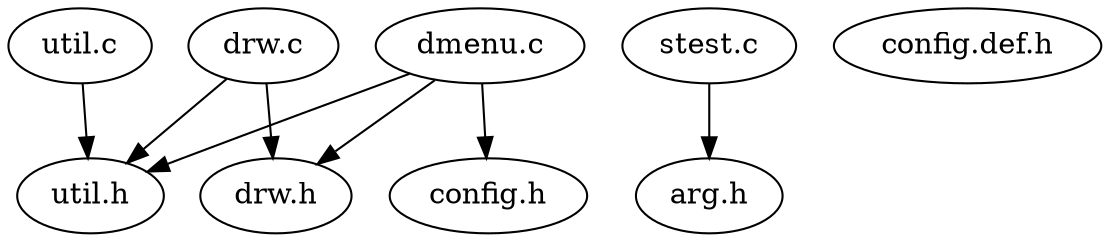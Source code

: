 // Dependency Graph
digraph {
	"util.c"
	"util.c" -> "util.h"
	"drw.c"
	"drw.c" -> "util.h"
	"drw.c" -> "drw.h"
	"dmenu.c"
	"dmenu.c" -> "util.h"
	"dmenu.c" -> "config.h"
	"dmenu.c" -> "drw.h"
	"arg.h"
	"drw.h"
	"config.def.h"
	"config.h"
	"stest.c"
	"stest.c" -> "arg.h"
	"util.h"
}
